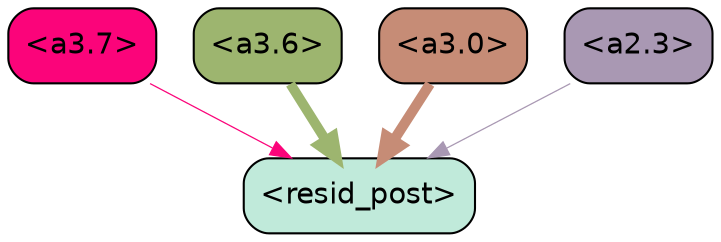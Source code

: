 strict digraph "" {
	graph [bgcolor=transparent,
		layout=dot,
		overlap=false,
		splines=true
	];
	"<a3.7>"	[color=black,
		fillcolor="#fb047a",
		fontname=Helvetica,
		shape=box,
		style="filled, rounded"];
	"<resid_post>"	[color=black,
		fillcolor="#c0eada",
		fontname=Helvetica,
		shape=box,
		style="filled, rounded"];
	"<a3.7>" -> "<resid_post>"	[color="#fb047a",
		penwidth=0.6];
	"<a3.6>"	[color=black,
		fillcolor="#9db56f",
		fontname=Helvetica,
		shape=box,
		style="filled, rounded"];
	"<a3.6>" -> "<resid_post>"	[color="#9db56f",
		penwidth=4.7534414529800415];
	"<a3.0>"	[color=black,
		fillcolor="#c68c76",
		fontname=Helvetica,
		shape=box,
		style="filled, rounded"];
	"<a3.0>" -> "<resid_post>"	[color="#c68c76",
		penwidth=4.898576855659485];
	"<a2.3>"	[color=black,
		fillcolor="#a998b3",
		fontname=Helvetica,
		shape=box,
		style="filled, rounded"];
	"<a2.3>" -> "<resid_post>"	[color="#a998b3",
		penwidth=0.6];
}

